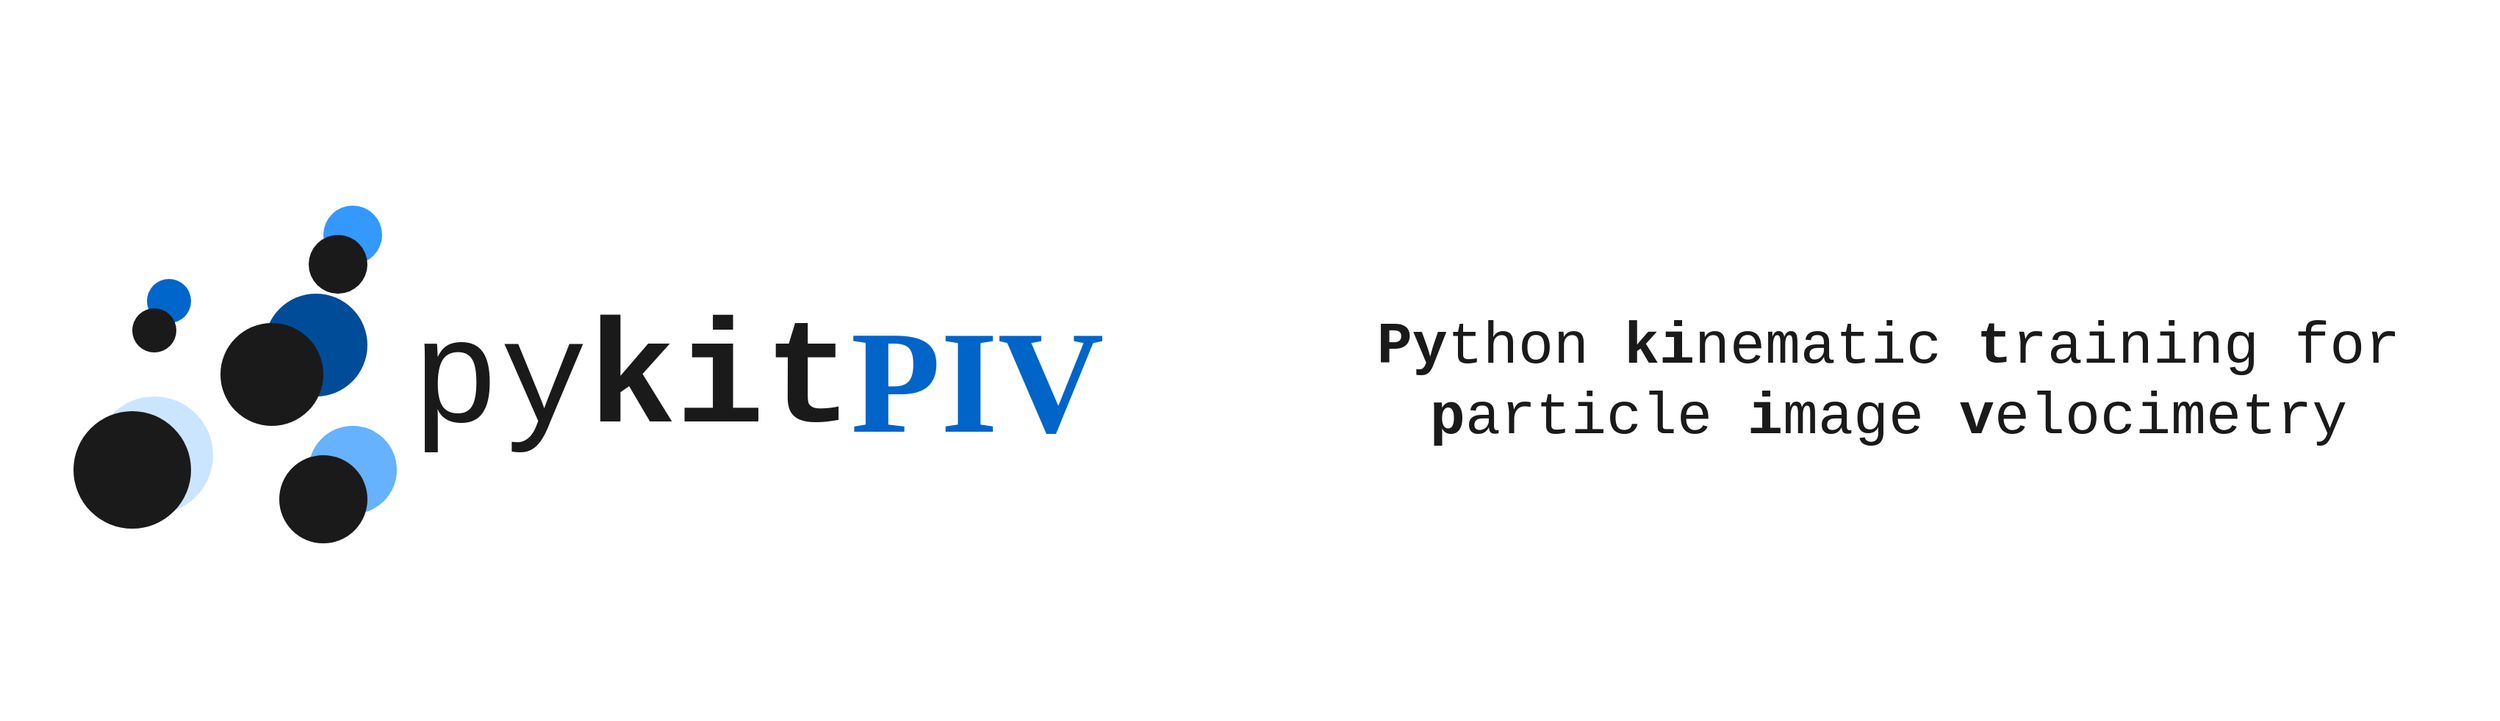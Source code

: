 <mxfile version="26.0.14">
  <diagram name="Page-1" id="llSBEhbPkSWikMHo8NC4">
    <mxGraphModel dx="2607" dy="1445" grid="1" gridSize="10" guides="1" tooltips="1" connect="1" arrows="1" fold="1" page="1" pageScale="1" pageWidth="850" pageHeight="1100" math="0" shadow="0">
      <root>
        <mxCell id="0" />
        <mxCell id="1" parent="0" />
        <mxCell id="WKzt_tNEcJ_DeANmTfLk-14" value="" style="rounded=1;whiteSpace=wrap;html=1;strokeColor=none;fillColor=none;" parent="1" vertex="1">
          <mxGeometry y="10" width="1700" height="490" as="geometry" />
        </mxCell>
        <mxCell id="WKzt_tNEcJ_DeANmTfLk-13" value="" style="ellipse;whiteSpace=wrap;html=1;aspect=fixed;fillColor=#0066CC;strokeColor=none;" parent="1" vertex="1">
          <mxGeometry x="100" y="200" width="30" height="30" as="geometry" />
        </mxCell>
        <mxCell id="WKzt_tNEcJ_DeANmTfLk-12" value="" style="ellipse;whiteSpace=wrap;html=1;aspect=fixed;fillColor=#CCE5FF;strokeColor=none;" parent="1" vertex="1">
          <mxGeometry x="65" y="280" width="80" height="80" as="geometry" />
        </mxCell>
        <mxCell id="WKzt_tNEcJ_DeANmTfLk-10" value="" style="ellipse;whiteSpace=wrap;html=1;aspect=fixed;fillColor=#66B2FF;strokeColor=none;" parent="1" vertex="1">
          <mxGeometry x="210" y="300" width="60" height="60" as="geometry" />
        </mxCell>
        <mxCell id="WKzt_tNEcJ_DeANmTfLk-9" value="" style="ellipse;whiteSpace=wrap;html=1;aspect=fixed;fillColor=#004C99;strokeColor=none;" parent="1" vertex="1">
          <mxGeometry x="180" y="210" width="70" height="70" as="geometry" />
        </mxCell>
        <mxCell id="WKzt_tNEcJ_DeANmTfLk-8" value="" style="ellipse;whiteSpace=wrap;html=1;aspect=fixed;fillColor=#3399FF;strokeColor=none;" parent="1" vertex="1">
          <mxGeometry x="220" y="150" width="40" height="40" as="geometry" />
        </mxCell>
        <mxCell id="WKzt_tNEcJ_DeANmTfLk-1" value="&lt;font face=&quot;Courier New&quot; style=&quot;font-size: 100px; color: rgb(26, 26, 26);&quot;&gt;py&lt;b style=&quot;&quot;&gt;kit&lt;/b&gt;&lt;/font&gt;" style="text;html=1;align=center;verticalAlign=middle;whiteSpace=wrap;rounded=0;" parent="1" vertex="1">
          <mxGeometry x="280" y="185" width="300" height="170" as="geometry" />
        </mxCell>
        <mxCell id="WKzt_tNEcJ_DeANmTfLk-2" value="" style="ellipse;whiteSpace=wrap;html=1;aspect=fixed;fillColor=#1A1A1A;strokeColor=none;" parent="1" vertex="1">
          <mxGeometry x="50" y="290" width="80" height="80" as="geometry" />
        </mxCell>
        <mxCell id="WKzt_tNEcJ_DeANmTfLk-3" value="&lt;font face=&quot;Avenir&quot; style=&quot;color: rgb(0, 100, 201);&quot;&gt;&lt;span style=&quot;font-size: 100px;&quot;&gt;&lt;b style=&quot;&quot;&gt;PIV&lt;/b&gt;&lt;/span&gt;&lt;/font&gt;" style="text;html=1;align=center;verticalAlign=middle;whiteSpace=wrap;rounded=0;" parent="1" vertex="1">
          <mxGeometry x="530" y="185" width="270" height="170" as="geometry" />
        </mxCell>
        <mxCell id="WKzt_tNEcJ_DeANmTfLk-4" value="" style="ellipse;whiteSpace=wrap;html=1;aspect=fixed;fillColor=#1A1A1A;strokeColor=none;" parent="1" vertex="1">
          <mxGeometry x="190" y="320" width="60" height="60" as="geometry" />
        </mxCell>
        <mxCell id="WKzt_tNEcJ_DeANmTfLk-5" value="" style="ellipse;whiteSpace=wrap;html=1;aspect=fixed;fillColor=#1A1A1A;strokeColor=none;" parent="1" vertex="1">
          <mxGeometry x="150" y="230" width="70" height="70" as="geometry" />
        </mxCell>
        <mxCell id="WKzt_tNEcJ_DeANmTfLk-6" value="" style="ellipse;whiteSpace=wrap;html=1;aspect=fixed;fillColor=#1A1A1A;strokeColor=none;" parent="1" vertex="1">
          <mxGeometry x="90" y="220" width="30" height="30" as="geometry" />
        </mxCell>
        <mxCell id="WKzt_tNEcJ_DeANmTfLk-7" value="" style="ellipse;whiteSpace=wrap;html=1;aspect=fixed;fillColor=#1A1A1A;strokeColor=none;" parent="1" vertex="1">
          <mxGeometry x="210" y="170" width="40" height="40" as="geometry" />
        </mxCell>
        <mxCell id="HdtwL3HhwvNavonoU4kt-1" value="&lt;font face=&quot;Courier New&quot; style=&quot;font-size: 40px; color: rgb(26, 26, 26);&quot;&gt;&lt;b style=&quot;&quot;&gt;Py&lt;/b&gt;thon &lt;b style=&quot;&quot;&gt;ki&lt;/b&gt;nematic &lt;b style=&quot;&quot;&gt;t&lt;/b&gt;raining for &lt;b style=&quot;&quot;&gt;p&lt;/b&gt;article &lt;b style=&quot;&quot;&gt;i&lt;/b&gt;mage &lt;b style=&quot;&quot;&gt;v&lt;/b&gt;elocimetry&lt;/font&gt;" style="text;html=1;align=center;verticalAlign=middle;whiteSpace=wrap;rounded=0;" vertex="1" parent="1">
          <mxGeometry x="920" y="197.5" width="730" height="145" as="geometry" />
        </mxCell>
      </root>
    </mxGraphModel>
  </diagram>
</mxfile>
